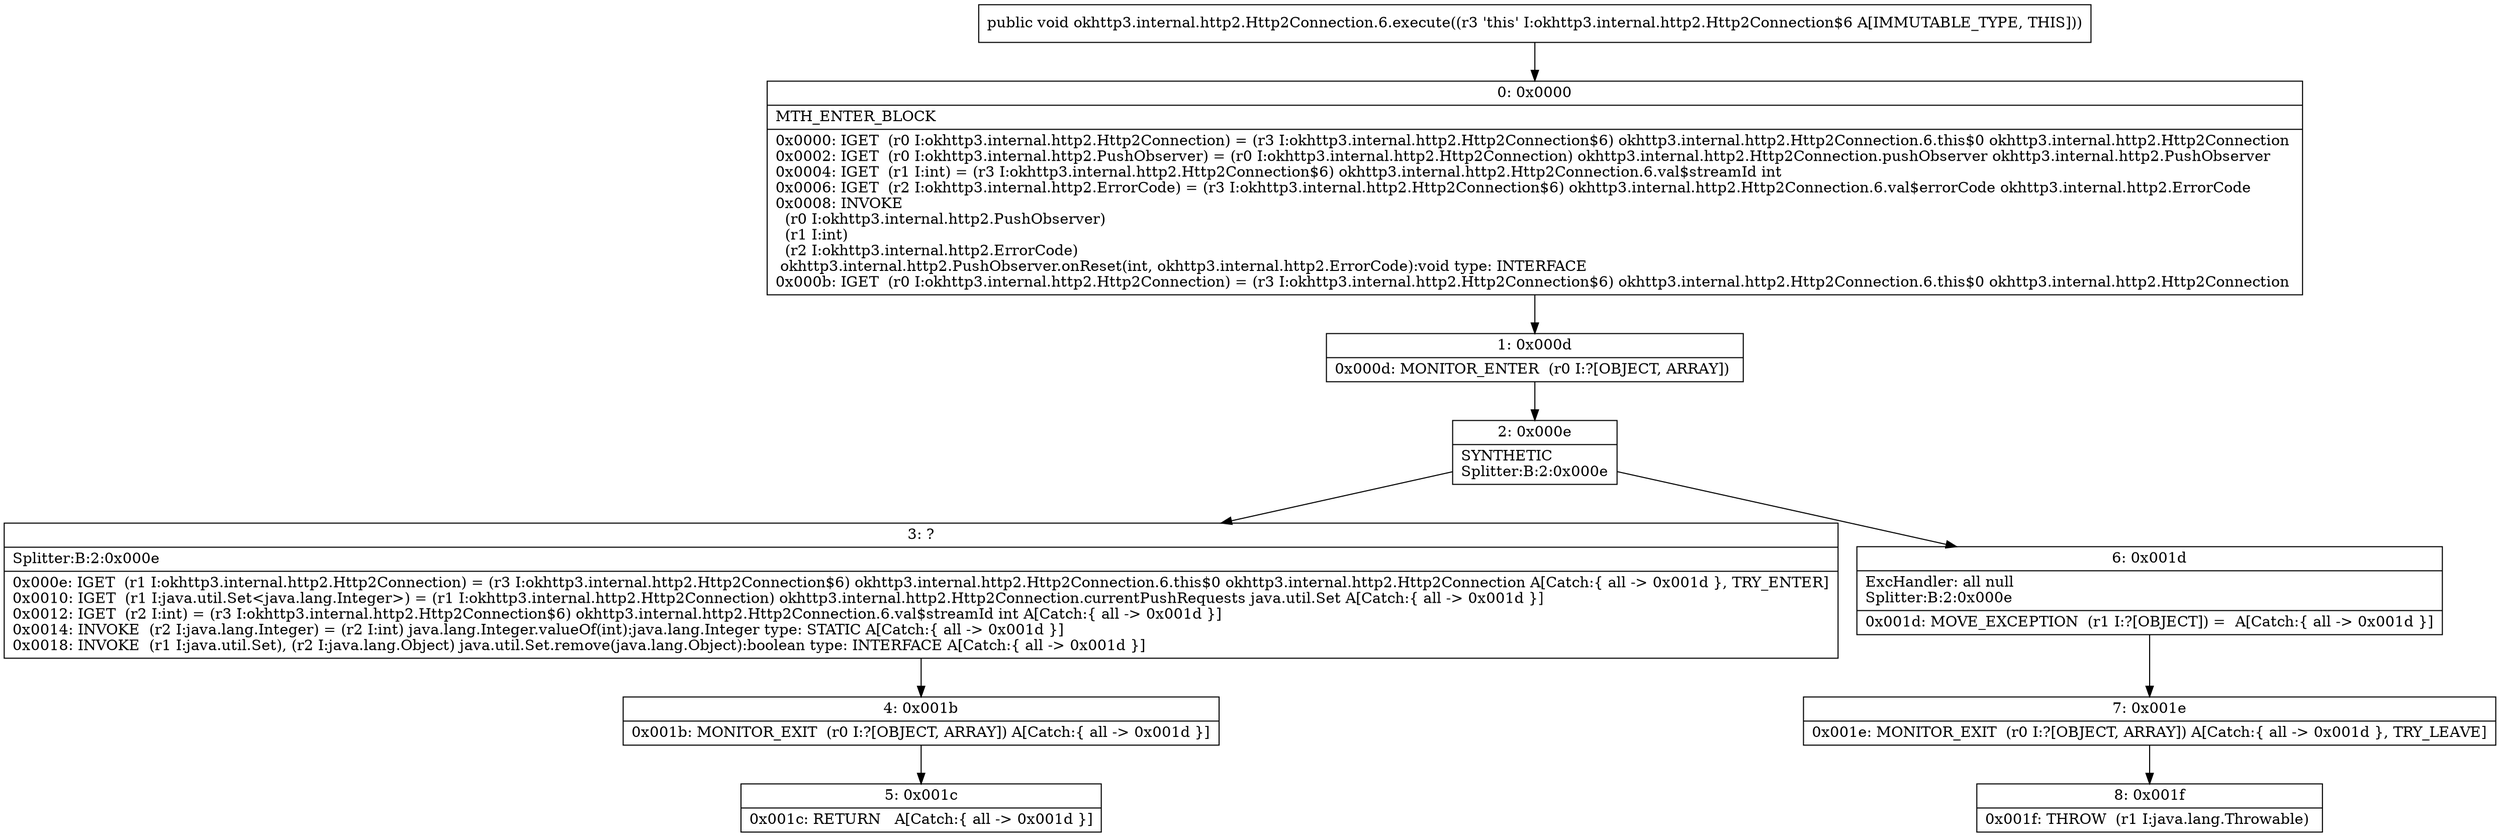 digraph "CFG forokhttp3.internal.http2.Http2Connection.6.execute()V" {
Node_0 [shape=record,label="{0\:\ 0x0000|MTH_ENTER_BLOCK\l|0x0000: IGET  (r0 I:okhttp3.internal.http2.Http2Connection) = (r3 I:okhttp3.internal.http2.Http2Connection$6) okhttp3.internal.http2.Http2Connection.6.this$0 okhttp3.internal.http2.Http2Connection \l0x0002: IGET  (r0 I:okhttp3.internal.http2.PushObserver) = (r0 I:okhttp3.internal.http2.Http2Connection) okhttp3.internal.http2.Http2Connection.pushObserver okhttp3.internal.http2.PushObserver \l0x0004: IGET  (r1 I:int) = (r3 I:okhttp3.internal.http2.Http2Connection$6) okhttp3.internal.http2.Http2Connection.6.val$streamId int \l0x0006: IGET  (r2 I:okhttp3.internal.http2.ErrorCode) = (r3 I:okhttp3.internal.http2.Http2Connection$6) okhttp3.internal.http2.Http2Connection.6.val$errorCode okhttp3.internal.http2.ErrorCode \l0x0008: INVOKE  \l  (r0 I:okhttp3.internal.http2.PushObserver)\l  (r1 I:int)\l  (r2 I:okhttp3.internal.http2.ErrorCode)\l okhttp3.internal.http2.PushObserver.onReset(int, okhttp3.internal.http2.ErrorCode):void type: INTERFACE \l0x000b: IGET  (r0 I:okhttp3.internal.http2.Http2Connection) = (r3 I:okhttp3.internal.http2.Http2Connection$6) okhttp3.internal.http2.Http2Connection.6.this$0 okhttp3.internal.http2.Http2Connection \l}"];
Node_1 [shape=record,label="{1\:\ 0x000d|0x000d: MONITOR_ENTER  (r0 I:?[OBJECT, ARRAY]) \l}"];
Node_2 [shape=record,label="{2\:\ 0x000e|SYNTHETIC\lSplitter:B:2:0x000e\l}"];
Node_3 [shape=record,label="{3\:\ ?|Splitter:B:2:0x000e\l|0x000e: IGET  (r1 I:okhttp3.internal.http2.Http2Connection) = (r3 I:okhttp3.internal.http2.Http2Connection$6) okhttp3.internal.http2.Http2Connection.6.this$0 okhttp3.internal.http2.Http2Connection A[Catch:\{ all \-\> 0x001d \}, TRY_ENTER]\l0x0010: IGET  (r1 I:java.util.Set\<java.lang.Integer\>) = (r1 I:okhttp3.internal.http2.Http2Connection) okhttp3.internal.http2.Http2Connection.currentPushRequests java.util.Set A[Catch:\{ all \-\> 0x001d \}]\l0x0012: IGET  (r2 I:int) = (r3 I:okhttp3.internal.http2.Http2Connection$6) okhttp3.internal.http2.Http2Connection.6.val$streamId int A[Catch:\{ all \-\> 0x001d \}]\l0x0014: INVOKE  (r2 I:java.lang.Integer) = (r2 I:int) java.lang.Integer.valueOf(int):java.lang.Integer type: STATIC A[Catch:\{ all \-\> 0x001d \}]\l0x0018: INVOKE  (r1 I:java.util.Set), (r2 I:java.lang.Object) java.util.Set.remove(java.lang.Object):boolean type: INTERFACE A[Catch:\{ all \-\> 0x001d \}]\l}"];
Node_4 [shape=record,label="{4\:\ 0x001b|0x001b: MONITOR_EXIT  (r0 I:?[OBJECT, ARRAY]) A[Catch:\{ all \-\> 0x001d \}]\l}"];
Node_5 [shape=record,label="{5\:\ 0x001c|0x001c: RETURN   A[Catch:\{ all \-\> 0x001d \}]\l}"];
Node_6 [shape=record,label="{6\:\ 0x001d|ExcHandler: all null\lSplitter:B:2:0x000e\l|0x001d: MOVE_EXCEPTION  (r1 I:?[OBJECT]) =  A[Catch:\{ all \-\> 0x001d \}]\l}"];
Node_7 [shape=record,label="{7\:\ 0x001e|0x001e: MONITOR_EXIT  (r0 I:?[OBJECT, ARRAY]) A[Catch:\{ all \-\> 0x001d \}, TRY_LEAVE]\l}"];
Node_8 [shape=record,label="{8\:\ 0x001f|0x001f: THROW  (r1 I:java.lang.Throwable) \l}"];
MethodNode[shape=record,label="{public void okhttp3.internal.http2.Http2Connection.6.execute((r3 'this' I:okhttp3.internal.http2.Http2Connection$6 A[IMMUTABLE_TYPE, THIS])) }"];
MethodNode -> Node_0;
Node_0 -> Node_1;
Node_1 -> Node_2;
Node_2 -> Node_3;
Node_2 -> Node_6;
Node_3 -> Node_4;
Node_4 -> Node_5;
Node_6 -> Node_7;
Node_7 -> Node_8;
}

